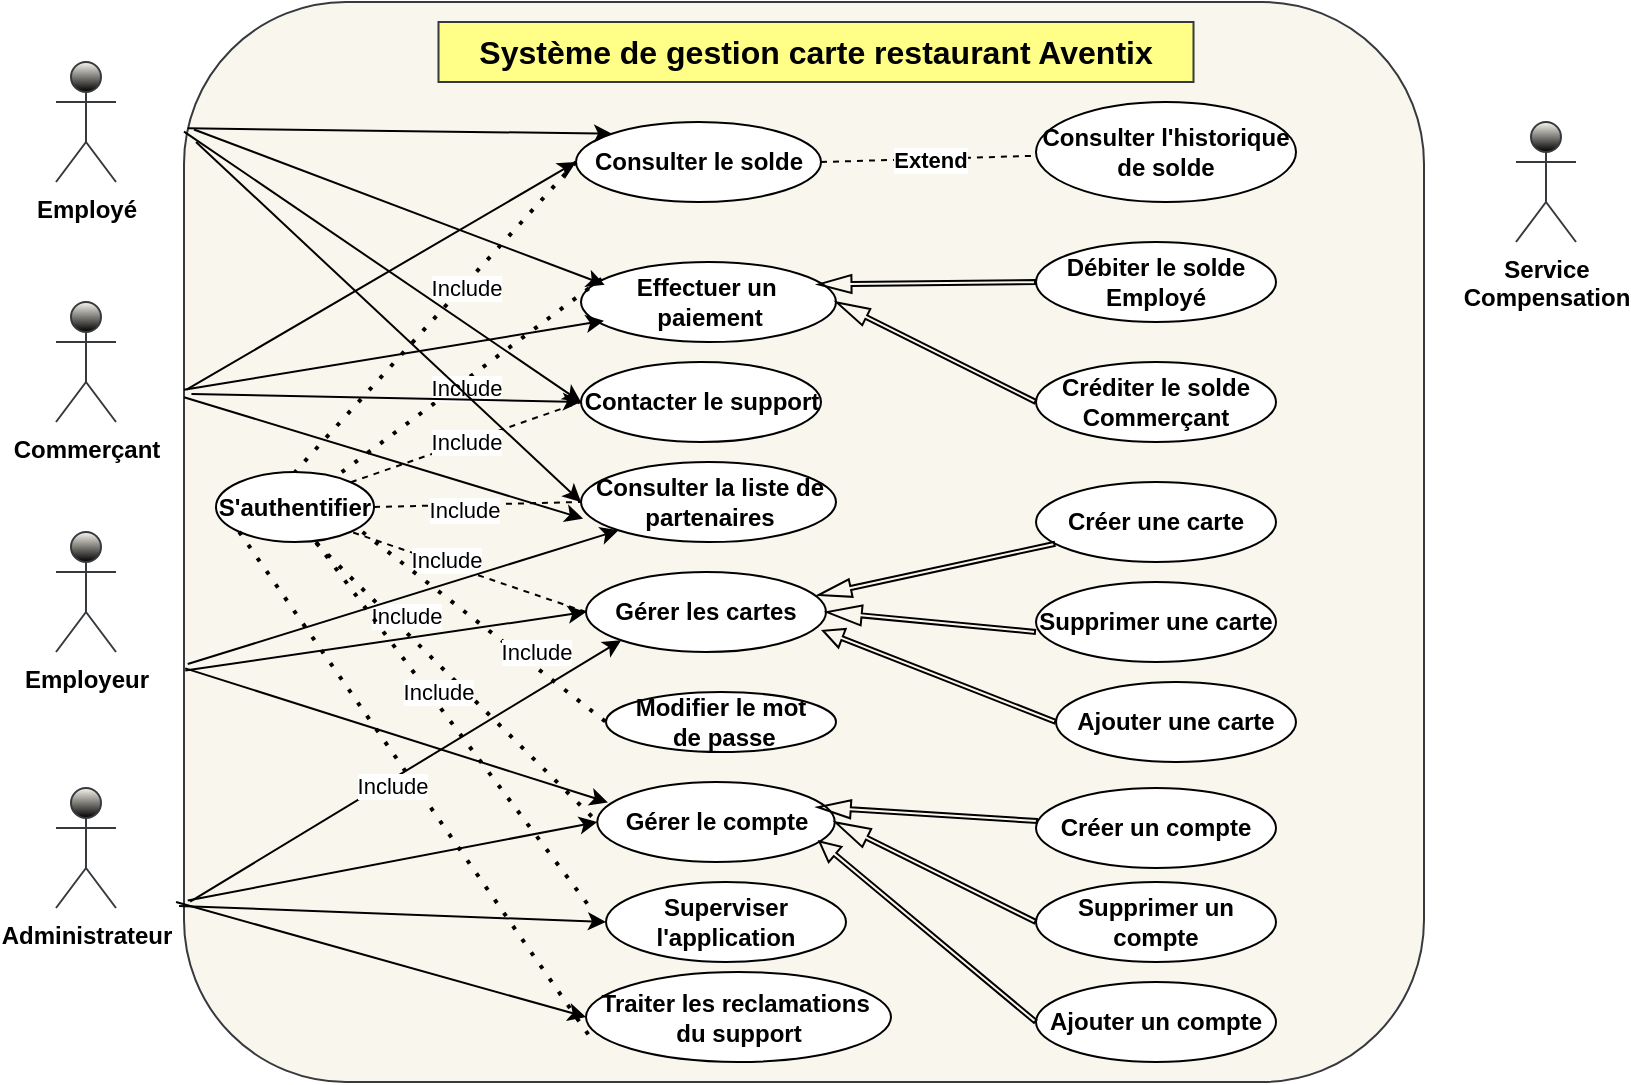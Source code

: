 <mxfile version="26.0.11">
  <diagram name="Page-1" id="EEWq-LYywZsjr-8HUKzn">
    <mxGraphModel dx="1050" dy="566" grid="1" gridSize="10" guides="1" tooltips="1" connect="1" arrows="1" fold="1" page="1" pageScale="1" pageWidth="827" pageHeight="1169" background="none" math="0" shadow="0">
      <root>
        <mxCell id="0" />
        <mxCell id="1" parent="0" />
        <mxCell id="HrDyO8nvaBUC3kqXnFug-1" value="" style="rounded=1;whiteSpace=wrap;html=1;fillColor=#f9f7ed;strokeColor=#36393d;fontStyle=1" parent="1" vertex="1">
          <mxGeometry x="104" y="10" width="620" height="540" as="geometry" />
        </mxCell>
        <mxCell id="lXcPuruQBqpot0zOTHIt-2" value="Employé" style="shape=umlActor;verticalLabelPosition=bottom;verticalAlign=top;html=1;outlineConnect=0;fillColor=#f9f7ed;strokeColor=#36393D;fontStyle=1;gradientColor=default;" parent="1" vertex="1">
          <mxGeometry x="40" y="40" width="30" height="60" as="geometry" />
        </mxCell>
        <mxCell id="lXcPuruQBqpot0zOTHIt-3" value="&lt;div&gt;Commerçant&lt;/div&gt;" style="shape=umlActor;verticalLabelPosition=bottom;verticalAlign=top;html=1;outlineConnect=0;fillColor=#f9f7ed;strokeColor=#36393d;fontStyle=1;gradientColor=default;" parent="1" vertex="1">
          <mxGeometry x="40" y="160" width="30" height="60" as="geometry" />
        </mxCell>
        <mxCell id="f-XQC71uX94ksuNOsDdL-1" value="&lt;div&gt;&lt;span&gt;Effectuer un&amp;nbsp;&lt;/span&gt;&lt;/div&gt;&lt;div&gt;&lt;span&gt;paiement &lt;/span&gt;&lt;/div&gt;" style="ellipse;whiteSpace=wrap;html=1;fontStyle=1" vertex="1" parent="1">
          <mxGeometry x="302.5" y="140" width="127.5" height="40" as="geometry" />
        </mxCell>
        <mxCell id="f-XQC71uX94ksuNOsDdL-2" value="&lt;span&gt;Gérer le compte&lt;/span&gt;" style="ellipse;whiteSpace=wrap;html=1;fontStyle=1" vertex="1" parent="1">
          <mxGeometry x="310.63" y="400" width="118.75" height="40" as="geometry" />
        </mxCell>
        <mxCell id="f-XQC71uX94ksuNOsDdL-3" value="S&#39;authentifier" style="ellipse;whiteSpace=wrap;html=1;fontStyle=1" vertex="1" parent="1">
          <mxGeometry x="120" y="245" width="79" height="35" as="geometry" />
        </mxCell>
        <mxCell id="f-XQC71uX94ksuNOsDdL-4" value="&lt;span&gt;Gérer les cartes&lt;/span&gt;" style="ellipse;whiteSpace=wrap;html=1;fontStyle=1" vertex="1" parent="1">
          <mxGeometry x="305" y="295" width="120" height="40" as="geometry" />
        </mxCell>
        <mxCell id="f-XQC71uX94ksuNOsDdL-5" value="Employeur" style="shape=umlActor;verticalLabelPosition=bottom;verticalAlign=top;html=1;fillColor=#f9f7ed;strokeColor=#36393d;fontStyle=1;gradientColor=default;" vertex="1" parent="1">
          <mxGeometry x="40" y="275" width="30" height="60" as="geometry" />
        </mxCell>
        <mxCell id="f-XQC71uX94ksuNOsDdL-6" value="Administrateur" style="shape=umlActor;verticalLabelPosition=bottom;verticalAlign=top;html=1;outlineConnect=0;fillColor=#f9f7ed;strokeColor=#36393d;fontStyle=1;gradientColor=default;" vertex="1" parent="1">
          <mxGeometry x="40" y="403" width="30" height="60" as="geometry" />
        </mxCell>
        <mxCell id="f-XQC71uX94ksuNOsDdL-7" value="&lt;span&gt;Consulter le solde&lt;/span&gt;" style="ellipse;whiteSpace=wrap;html=1;fontStyle=1" vertex="1" parent="1">
          <mxGeometry x="300" y="70" width="122.5" height="40" as="geometry" />
        </mxCell>
        <mxCell id="f-XQC71uX94ksuNOsDdL-8" value="" style="endArrow=none;dashed=1;html=1;dashPattern=1 3;strokeWidth=2;rounded=0;exitX=0.081;exitY=0.21;exitDx=0;exitDy=0;exitPerimeter=0;fontStyle=1" edge="1" parent="1" source="f-XQC71uX94ksuNOsDdL-1" target="f-XQC71uX94ksuNOsDdL-3">
          <mxGeometry width="50" height="50" relative="1" as="geometry">
            <mxPoint x="429" y="330" as="sourcePoint" />
            <mxPoint x="479" y="280" as="targetPoint" />
          </mxGeometry>
        </mxCell>
        <mxCell id="f-XQC71uX94ksuNOsDdL-14" value="Include" style="edgeLabel;html=1;align=center;verticalAlign=middle;resizable=0;points=[];fontStyle=0" vertex="1" connectable="0" parent="f-XQC71uX94ksuNOsDdL-8">
          <mxGeometry x="-0.049" y="1" relative="1" as="geometry">
            <mxPoint x="-5" y="6" as="offset" />
          </mxGeometry>
        </mxCell>
        <mxCell id="f-XQC71uX94ksuNOsDdL-9" value="" style="endArrow=none;dashed=1;html=1;rounded=0;entryX=1;entryY=1;entryDx=0;entryDy=0;exitX=0;exitY=0.5;exitDx=0;exitDy=0;fontStyle=1" edge="1" parent="1" source="f-XQC71uX94ksuNOsDdL-4" target="f-XQC71uX94ksuNOsDdL-3">
          <mxGeometry width="50" height="50" relative="1" as="geometry">
            <mxPoint x="409" y="431" as="sourcePoint" />
            <mxPoint x="212.772" y="308.358" as="targetPoint" />
          </mxGeometry>
        </mxCell>
        <mxCell id="f-XQC71uX94ksuNOsDdL-15" value="Include" style="edgeLabel;html=1;align=center;verticalAlign=middle;resizable=0;points=[];fontStyle=0" vertex="1" connectable="0" parent="f-XQC71uX94ksuNOsDdL-9">
          <mxGeometry x="0.197" y="-2" relative="1" as="geometry">
            <mxPoint as="offset" />
          </mxGeometry>
        </mxCell>
        <mxCell id="f-XQC71uX94ksuNOsDdL-10" value="" style="endArrow=none;dashed=1;html=1;dashPattern=1 3;strokeWidth=2;rounded=0;entryX=0.5;entryY=0;entryDx=0;entryDy=0;exitX=0;exitY=0.5;exitDx=0;exitDy=0;fontStyle=1" edge="1" parent="1" source="f-XQC71uX94ksuNOsDdL-7" target="f-XQC71uX94ksuNOsDdL-3">
          <mxGeometry width="50" height="50" relative="1" as="geometry">
            <mxPoint x="327.86" y="144.68" as="sourcePoint" />
            <mxPoint x="189.996" y="269.996" as="targetPoint" />
          </mxGeometry>
        </mxCell>
        <mxCell id="f-XQC71uX94ksuNOsDdL-13" value="Include" style="edgeLabel;html=1;align=center;verticalAlign=middle;resizable=0;points=[];fontStyle=0" vertex="1" connectable="0" parent="f-XQC71uX94ksuNOsDdL-10">
          <mxGeometry x="0.007" relative="1" as="geometry">
            <mxPoint x="16" y="-15" as="offset" />
          </mxGeometry>
        </mxCell>
        <mxCell id="f-XQC71uX94ksuNOsDdL-11" value="" style="endArrow=none;dashed=1;html=1;dashPattern=1 3;strokeWidth=2;rounded=0;exitX=0.635;exitY=1.017;exitDx=0;exitDy=0;entryX=0;entryY=0.5;entryDx=0;entryDy=0;exitPerimeter=0;fontStyle=1" edge="1" parent="1" source="f-XQC71uX94ksuNOsDdL-3" target="f-XQC71uX94ksuNOsDdL-2">
          <mxGeometry width="50" height="50" relative="1" as="geometry">
            <mxPoint x="439" y="340" as="sourcePoint" />
            <mxPoint x="469" y="322" as="targetPoint" />
          </mxGeometry>
        </mxCell>
        <mxCell id="f-XQC71uX94ksuNOsDdL-12" value="Include" style="edgeLabel;html=1;align=center;verticalAlign=middle;resizable=0;points=[];fontStyle=0" vertex="1" connectable="0" parent="f-XQC71uX94ksuNOsDdL-11">
          <mxGeometry x="-0.013" y="6" relative="1" as="geometry">
            <mxPoint x="-29" y="-28" as="offset" />
          </mxGeometry>
        </mxCell>
        <mxCell id="f-XQC71uX94ksuNOsDdL-19" value="&lt;div&gt;Service&lt;/div&gt;&lt;div&gt;Compensation&lt;/div&gt;" style="shape=umlActor;verticalLabelPosition=bottom;verticalAlign=top;html=1;outlineConnect=0;fillColor=#F9F7ED;strokeColor=#36393d;fontStyle=1;strokeWidth=1;gradientColor=default;" vertex="1" parent="1">
          <mxGeometry x="770" y="70" width="30" height="60" as="geometry" />
        </mxCell>
        <mxCell id="f-XQC71uX94ksuNOsDdL-20" value="" style="endArrow=none;dashed=1;html=1;rounded=0;exitX=1;exitY=0.5;exitDx=0;exitDy=0;fontStyle=1" edge="1" parent="1" source="f-XQC71uX94ksuNOsDdL-7" target="f-XQC71uX94ksuNOsDdL-21">
          <mxGeometry width="50" height="50" relative="1" as="geometry">
            <mxPoint x="390" y="320" as="sourcePoint" />
            <mxPoint x="440" y="270" as="targetPoint" />
          </mxGeometry>
        </mxCell>
        <mxCell id="f-XQC71uX94ksuNOsDdL-23" value="Extend" style="edgeLabel;html=1;align=center;verticalAlign=middle;resizable=0;points=[];fontStyle=1" vertex="1" connectable="0" parent="f-XQC71uX94ksuNOsDdL-20">
          <mxGeometry x="0.003" relative="1" as="geometry">
            <mxPoint as="offset" />
          </mxGeometry>
        </mxCell>
        <mxCell id="f-XQC71uX94ksuNOsDdL-21" value="Consulter l&#39;historique de solde" style="ellipse;whiteSpace=wrap;html=1;fontStyle=1" vertex="1" parent="1">
          <mxGeometry x="530" y="60" width="130" height="50" as="geometry" />
        </mxCell>
        <mxCell id="f-XQC71uX94ksuNOsDdL-25" value="Créer une carte " style="ellipse;whiteSpace=wrap;html=1;fontStyle=1" vertex="1" parent="1">
          <mxGeometry x="530" y="250" width="120" height="40" as="geometry" />
        </mxCell>
        <mxCell id="f-XQC71uX94ksuNOsDdL-26" value="" style="shape=flexArrow;endArrow=classic;html=1;rounded=0;width=2;endSize=5.14;endWidth=6;entryX=0.965;entryY=0.29;entryDx=0;entryDy=0;fontStyle=1;entryPerimeter=0;" edge="1" parent="1" source="f-XQC71uX94ksuNOsDdL-25" target="f-XQC71uX94ksuNOsDdL-4">
          <mxGeometry width="50" height="50" relative="1" as="geometry">
            <mxPoint x="522.66" y="400" as="sourcePoint" />
            <mxPoint x="430" y="470" as="targetPoint" />
            <Array as="points" />
          </mxGeometry>
        </mxCell>
        <mxCell id="f-XQC71uX94ksuNOsDdL-27" value="Supprimer une carte" style="ellipse;whiteSpace=wrap;html=1;fontStyle=1" vertex="1" parent="1">
          <mxGeometry x="530" y="300" width="120" height="40" as="geometry" />
        </mxCell>
        <mxCell id="f-XQC71uX94ksuNOsDdL-28" value="Ajouter une carte" style="ellipse;whiteSpace=wrap;html=1;fontStyle=1" vertex="1" parent="1">
          <mxGeometry x="540" y="350" width="120" height="40" as="geometry" />
        </mxCell>
        <mxCell id="f-XQC71uX94ksuNOsDdL-29" value="" style="shape=flexArrow;endArrow=classic;html=1;rounded=0;width=2;endSize=5.46;exitX=0;exitY=0.5;exitDx=0;exitDy=0;endWidth=7;fontStyle=1;entryX=1;entryY=0.5;entryDx=0;entryDy=0;" edge="1" parent="1" target="f-XQC71uX94ksuNOsDdL-4">
          <mxGeometry width="50" height="50" relative="1" as="geometry">
            <mxPoint x="530" y="325" as="sourcePoint" />
            <mxPoint x="430" y="340" as="targetPoint" />
            <Array as="points" />
          </mxGeometry>
        </mxCell>
        <mxCell id="f-XQC71uX94ksuNOsDdL-30" value="" style="shape=flexArrow;endArrow=classic;html=1;rounded=0;width=2;endSize=3.07;exitX=0;exitY=0.5;exitDx=0;exitDy=0;endWidth=7;entryX=0.984;entryY=0.73;entryDx=0;entryDy=0;entryPerimeter=0;fontStyle=1" edge="1" parent="1" source="f-XQC71uX94ksuNOsDdL-28" target="f-XQC71uX94ksuNOsDdL-4">
          <mxGeometry width="50" height="50" relative="1" as="geometry">
            <mxPoint x="565.66" y="377" as="sourcePoint" />
            <mxPoint x="420" y="320" as="targetPoint" />
            <Array as="points" />
          </mxGeometry>
        </mxCell>
        <mxCell id="f-XQC71uX94ksuNOsDdL-33" value="Créer un compte" style="ellipse;whiteSpace=wrap;html=1;fontStyle=1" vertex="1" parent="1">
          <mxGeometry x="530" y="403" width="120" height="40" as="geometry" />
        </mxCell>
        <mxCell id="f-XQC71uX94ksuNOsDdL-34" value="" style="shape=flexArrow;endArrow=classic;html=1;rounded=0;width=2;endSize=5.14;endWidth=6;entryX=0.925;entryY=0.315;entryDx=0;entryDy=0;fontStyle=1;entryPerimeter=0;" edge="1" parent="1" source="f-XQC71uX94ksuNOsDdL-33" target="f-XQC71uX94ksuNOsDdL-2">
          <mxGeometry width="50" height="50" relative="1" as="geometry">
            <mxPoint x="500" y="523" as="sourcePoint" />
            <mxPoint x="430" y="460" as="targetPoint" />
            <Array as="points" />
          </mxGeometry>
        </mxCell>
        <mxCell id="f-XQC71uX94ksuNOsDdL-35" value="Supprimer un compte" style="ellipse;whiteSpace=wrap;html=1;fontStyle=1" vertex="1" parent="1">
          <mxGeometry x="530" y="450" width="120" height="40" as="geometry" />
        </mxCell>
        <mxCell id="f-XQC71uX94ksuNOsDdL-36" value="Ajouter un compte" style="ellipse;whiteSpace=wrap;html=1;fontStyle=1" vertex="1" parent="1">
          <mxGeometry x="530" y="500" width="120" height="40" as="geometry" />
        </mxCell>
        <mxCell id="f-XQC71uX94ksuNOsDdL-37" value="" style="shape=flexArrow;endArrow=classic;html=1;rounded=0;width=2;endSize=5.46;exitX=0;exitY=0.5;exitDx=0;exitDy=0;endWidth=7;entryX=1;entryY=0.5;entryDx=0;entryDy=0;fontStyle=1" edge="1" parent="1" source="f-XQC71uX94ksuNOsDdL-35" target="f-XQC71uX94ksuNOsDdL-2">
          <mxGeometry width="50" height="50" relative="1" as="geometry">
            <mxPoint x="533" y="490" as="sourcePoint" />
            <mxPoint x="440" y="473" as="targetPoint" />
            <Array as="points" />
          </mxGeometry>
        </mxCell>
        <mxCell id="f-XQC71uX94ksuNOsDdL-38" value="" style="shape=flexArrow;endArrow=classic;html=1;rounded=0;entryX=0.932;entryY=0.735;entryDx=0;entryDy=0;width=2;endSize=3.07;exitX=0;exitY=0.5;exitDx=0;exitDy=0;endWidth=7;fontStyle=1;entryPerimeter=0;" edge="1" parent="1" source="f-XQC71uX94ksuNOsDdL-36" target="f-XQC71uX94ksuNOsDdL-2">
          <mxGeometry width="50" height="50" relative="1" as="geometry">
            <mxPoint x="543" y="500" as="sourcePoint" />
            <mxPoint x="437" y="479" as="targetPoint" />
            <Array as="points" />
          </mxGeometry>
        </mxCell>
        <mxCell id="f-XQC71uX94ksuNOsDdL-43" value="Créditer le solde Commerçant" style="ellipse;whiteSpace=wrap;html=1;fontStyle=1" vertex="1" parent="1">
          <mxGeometry x="530" y="190" width="120" height="40" as="geometry" />
        </mxCell>
        <mxCell id="f-XQC71uX94ksuNOsDdL-44" value="Débiter le solde Employé" style="ellipse;whiteSpace=wrap;html=1;fontStyle=1" vertex="1" parent="1">
          <mxGeometry x="530" y="130" width="120" height="40" as="geometry" />
        </mxCell>
        <mxCell id="f-XQC71uX94ksuNOsDdL-45" value="" style="shape=flexArrow;endArrow=classic;html=1;rounded=0;width=2;endSize=5.14;endWidth=6;entryX=0.928;entryY=0.28;entryDx=0;entryDy=0;entryPerimeter=0;exitX=0;exitY=0.5;exitDx=0;exitDy=0;fontStyle=1" edge="1" parent="1" source="f-XQC71uX94ksuNOsDdL-44" target="f-XQC71uX94ksuNOsDdL-1">
          <mxGeometry width="50" height="50" relative="1" as="geometry">
            <mxPoint x="548.5" y="160" as="sourcePoint" />
            <mxPoint x="422.5" y="205" as="targetPoint" />
            <Array as="points" />
          </mxGeometry>
        </mxCell>
        <mxCell id="f-XQC71uX94ksuNOsDdL-47" value="" style="shape=flexArrow;endArrow=classic;html=1;rounded=0;width=2;endSize=5.14;endWidth=6;entryX=1;entryY=0.5;entryDx=0;entryDy=0;exitX=0;exitY=0.5;exitDx=0;exitDy=0;fontStyle=1" edge="1" parent="1" source="f-XQC71uX94ksuNOsDdL-43" target="f-XQC71uX94ksuNOsDdL-1">
          <mxGeometry width="50" height="50" relative="1" as="geometry">
            <mxPoint x="540" y="160" as="sourcePoint" />
            <mxPoint x="424" y="191" as="targetPoint" />
            <Array as="points" />
          </mxGeometry>
        </mxCell>
        <mxCell id="f-XQC71uX94ksuNOsDdL-48" value="" style="endArrow=classic;html=1;rounded=0;entryX=0;entryY=0.5;entryDx=0;entryDy=0;exitX=0.003;exitY=0.832;exitDx=0;exitDy=0;exitPerimeter=0;fontStyle=1" edge="1" parent="1" source="HrDyO8nvaBUC3kqXnFug-1" target="f-XQC71uX94ksuNOsDdL-2">
          <mxGeometry width="50" height="50" relative="1" as="geometry">
            <mxPoint x="190" y="500" as="sourcePoint" />
            <mxPoint x="240" y="450" as="targetPoint" />
          </mxGeometry>
        </mxCell>
        <mxCell id="f-XQC71uX94ksuNOsDdL-50" value="" style="endArrow=classic;html=1;rounded=0;entryX=0;entryY=1;entryDx=0;entryDy=0;exitX=0.005;exitY=0.833;exitDx=0;exitDy=0;exitPerimeter=0;fontStyle=1" edge="1" parent="1" source="HrDyO8nvaBUC3kqXnFug-1" target="f-XQC71uX94ksuNOsDdL-4">
          <mxGeometry width="50" height="50" relative="1" as="geometry">
            <mxPoint x="142" y="472" as="sourcePoint" />
            <mxPoint x="300" y="473" as="targetPoint" />
            <Array as="points" />
          </mxGeometry>
        </mxCell>
        <mxCell id="f-XQC71uX94ksuNOsDdL-51" value="" style="endArrow=classic;html=1;rounded=0;entryX=0;entryY=0;entryDx=0;entryDy=0;exitX=0.003;exitY=0.117;exitDx=0;exitDy=0;exitPerimeter=0;fontStyle=1" edge="1" parent="1" source="HrDyO8nvaBUC3kqXnFug-1" target="f-XQC71uX94ksuNOsDdL-7">
          <mxGeometry width="50" height="50" relative="1" as="geometry">
            <mxPoint x="132" y="89.5" as="sourcePoint" />
            <mxPoint x="290" y="90.5" as="targetPoint" />
          </mxGeometry>
        </mxCell>
        <mxCell id="f-XQC71uX94ksuNOsDdL-53" value="&lt;div&gt;Modifier le mot&lt;/div&gt;&lt;div&gt;&amp;nbsp;de passe&lt;/div&gt;" style="ellipse;whiteSpace=wrap;html=1;fontStyle=1" vertex="1" parent="1">
          <mxGeometry x="315" y="355" width="115" height="30" as="geometry" />
        </mxCell>
        <mxCell id="f-XQC71uX94ksuNOsDdL-54" value="" style="endArrow=classic;html=1;rounded=0;exitX=0.008;exitY=0.118;exitDx=0;exitDy=0;exitPerimeter=0;entryX=0.093;entryY=0.285;entryDx=0;entryDy=0;entryPerimeter=0;fontStyle=1" edge="1" parent="1" source="HrDyO8nvaBUC3kqXnFug-1" target="f-XQC71uX94ksuNOsDdL-1">
          <mxGeometry width="50" height="50" relative="1" as="geometry">
            <mxPoint x="122" y="96" as="sourcePoint" />
            <mxPoint x="300" y="190" as="targetPoint" />
          </mxGeometry>
        </mxCell>
        <mxCell id="f-XQC71uX94ksuNOsDdL-55" value="" style="endArrow=classic;html=1;rounded=0;exitX=0;exitY=0.359;exitDx=0;exitDy=0;exitPerimeter=0;fontStyle=1;entryX=0.09;entryY=0.735;entryDx=0;entryDy=0;entryPerimeter=0;" edge="1" parent="1" source="HrDyO8nvaBUC3kqXnFug-1" target="f-XQC71uX94ksuNOsDdL-1">
          <mxGeometry width="50" height="50" relative="1" as="geometry">
            <mxPoint x="120" y="195.5" as="sourcePoint" />
            <mxPoint x="300" y="140" as="targetPoint" />
          </mxGeometry>
        </mxCell>
        <mxCell id="f-XQC71uX94ksuNOsDdL-56" value="" style="endArrow=classic;html=1;rounded=0;entryX=0;entryY=0.5;entryDx=0;entryDy=0;fontStyle=1;exitX=0.002;exitY=0.359;exitDx=0;exitDy=0;exitPerimeter=0;" edge="1" parent="1" source="HrDyO8nvaBUC3kqXnFug-1" target="f-XQC71uX94ksuNOsDdL-7">
          <mxGeometry width="50" height="50" relative="1" as="geometry">
            <mxPoint x="120" y="200" as="sourcePoint" />
            <mxPoint x="310" y="110.5" as="targetPoint" />
          </mxGeometry>
        </mxCell>
        <mxCell id="f-XQC71uX94ksuNOsDdL-57" value="&lt;div&gt;&lt;span&gt;&lt;font&gt;Système de gestion carte restaurant Aventix&lt;/font&gt;&lt;/span&gt;&lt;/div&gt;" style="text;html=1;align=center;verticalAlign=middle;whiteSpace=wrap;rounded=0;fillColor=#ffff88;strokeWidth=1;perimeterSpacing=10;strokeColor=#36393d;fontStyle=1;fontSize=16;" vertex="1" parent="1">
          <mxGeometry x="231.25" y="20" width="377.5" height="30" as="geometry" />
        </mxCell>
        <mxCell id="f-XQC71uX94ksuNOsDdL-60" value="" style="endArrow=none;dashed=1;html=1;dashPattern=1 3;strokeWidth=2;rounded=0;exitX=1;exitY=1;exitDx=0;exitDy=0;entryX=0;entryY=0.5;entryDx=0;entryDy=0;fontStyle=1;" edge="1" parent="1" target="f-XQC71uX94ksuNOsDdL-53">
          <mxGeometry width="50" height="50" relative="1" as="geometry">
            <mxPoint x="193.287" y="275.003" as="sourcePoint" />
            <mxPoint x="310.63" y="375.23" as="targetPoint" />
          </mxGeometry>
        </mxCell>
        <mxCell id="f-XQC71uX94ksuNOsDdL-61" value="Include" style="edgeLabel;html=1;align=center;verticalAlign=middle;resizable=0;points=[];fontStyle=0" vertex="1" connectable="0" parent="f-XQC71uX94ksuNOsDdL-60">
          <mxGeometry x="-0.013" y="6" relative="1" as="geometry">
            <mxPoint x="23" y="18" as="offset" />
          </mxGeometry>
        </mxCell>
        <mxCell id="f-XQC71uX94ksuNOsDdL-63" value="" style="endArrow=classic;html=1;rounded=0;fontStyle=1;entryX=0;entryY=0.5;entryDx=0;entryDy=0;exitX=0.001;exitY=0.619;exitDx=0;exitDy=0;exitPerimeter=0;" edge="1" parent="1" source="HrDyO8nvaBUC3kqXnFug-1" target="f-XQC71uX94ksuNOsDdL-4">
          <mxGeometry width="50" height="50" relative="1" as="geometry">
            <mxPoint x="111" y="330" as="sourcePoint" />
            <mxPoint x="300" y="319.5" as="targetPoint" />
          </mxGeometry>
        </mxCell>
        <mxCell id="f-XQC71uX94ksuNOsDdL-64" value="" style="endArrow=classic;html=1;rounded=0;fontStyle=1;entryX=0.045;entryY=0.255;entryDx=0;entryDy=0;entryPerimeter=0;exitX=0.001;exitY=0.617;exitDx=0;exitDy=0;exitPerimeter=0;" edge="1" parent="1" source="HrDyO8nvaBUC3kqXnFug-1" target="f-XQC71uX94ksuNOsDdL-2">
          <mxGeometry width="50" height="50" relative="1" as="geometry">
            <mxPoint x="110" y="330" as="sourcePoint" />
            <mxPoint x="300" y="440" as="targetPoint" />
          </mxGeometry>
        </mxCell>
        <mxCell id="f-XQC71uX94ksuNOsDdL-65" value="Contacter le support " style="ellipse;whiteSpace=wrap;html=1;fontStyle=1" vertex="1" parent="1">
          <mxGeometry x="302.5" y="190" width="120" height="40" as="geometry" />
        </mxCell>
        <mxCell id="f-XQC71uX94ksuNOsDdL-66" value="Superviser l&#39;application " style="ellipse;whiteSpace=wrap;html=1;fontStyle=1" vertex="1" parent="1">
          <mxGeometry x="315" y="450" width="120" height="40" as="geometry" />
        </mxCell>
        <mxCell id="f-XQC71uX94ksuNOsDdL-67" value="Include" style="endArrow=none;dashed=1;html=1;rounded=0;exitX=1;exitY=0;exitDx=0;exitDy=0;fontStyle=0;entryX=0;entryY=0.5;entryDx=0;entryDy=0;" edge="1" parent="1" source="f-XQC71uX94ksuNOsDdL-3" target="f-XQC71uX94ksuNOsDdL-65">
          <mxGeometry width="50" height="50" relative="1" as="geometry">
            <mxPoint x="249" y="253" as="sourcePoint" />
            <mxPoint x="300" y="230" as="targetPoint" />
          </mxGeometry>
        </mxCell>
        <mxCell id="f-XQC71uX94ksuNOsDdL-71" value="Consulter la liste de partenaires" style="ellipse;whiteSpace=wrap;html=1;fontStyle=1" vertex="1" parent="1">
          <mxGeometry x="302.5" y="240" width="127.5" height="40" as="geometry" />
        </mxCell>
        <mxCell id="f-XQC71uX94ksuNOsDdL-73" value="Include" style="endArrow=none;dashed=1;html=1;rounded=0;exitX=1;exitY=0.5;exitDx=0;exitDy=0;fontStyle=0;entryX=0;entryY=0.5;entryDx=0;entryDy=0;" edge="1" parent="1" source="f-XQC71uX94ksuNOsDdL-3" target="f-XQC71uX94ksuNOsDdL-71">
          <mxGeometry x="-0.143" y="-3" width="50" height="50" relative="1" as="geometry">
            <mxPoint x="259" y="263" as="sourcePoint" />
            <mxPoint x="328" y="251" as="targetPoint" />
            <mxPoint as="offset" />
          </mxGeometry>
        </mxCell>
        <mxCell id="f-XQC71uX94ksuNOsDdL-74" value="" style="endArrow=classic;html=1;rounded=0;entryX=0;entryY=0.5;entryDx=0;entryDy=0;exitX=-0.004;exitY=0.837;exitDx=0;exitDy=0;exitPerimeter=0;fontStyle=1" edge="1" parent="1" source="HrDyO8nvaBUC3kqXnFug-1" target="f-XQC71uX94ksuNOsDdL-66">
          <mxGeometry width="50" height="50" relative="1" as="geometry">
            <mxPoint x="122" y="469" as="sourcePoint" />
            <mxPoint x="320" y="473" as="targetPoint" />
          </mxGeometry>
        </mxCell>
        <mxCell id="f-XQC71uX94ksuNOsDdL-75" value="" style="endArrow=none;dashed=1;html=1;dashPattern=1 3;strokeWidth=2;rounded=0;entryX=0;entryY=0.5;entryDx=0;entryDy=0;fontStyle=1" edge="1" parent="1">
          <mxGeometry width="50" height="50" relative="1" as="geometry">
            <mxPoint x="170" y="280" as="sourcePoint" />
            <mxPoint x="308.75" y="465" as="targetPoint" />
          </mxGeometry>
        </mxCell>
        <mxCell id="f-XQC71uX94ksuNOsDdL-76" value="Include" style="edgeLabel;html=1;align=center;verticalAlign=middle;resizable=0;points=[];fontStyle=0" vertex="1" connectable="0" parent="f-XQC71uX94ksuNOsDdL-75">
          <mxGeometry x="-0.013" y="6" relative="1" as="geometry">
            <mxPoint x="-12" y="-13" as="offset" />
          </mxGeometry>
        </mxCell>
        <mxCell id="f-XQC71uX94ksuNOsDdL-77" value="" style="endArrow=classic;html=1;rounded=0;exitX=0;exitY=0.12;exitDx=0;exitDy=0;exitPerimeter=0;entryX=0;entryY=0.5;entryDx=0;entryDy=0;fontStyle=1" edge="1" parent="1" source="HrDyO8nvaBUC3kqXnFug-1" target="f-XQC71uX94ksuNOsDdL-65">
          <mxGeometry width="50" height="50" relative="1" as="geometry">
            <mxPoint x="125" y="84" as="sourcePoint" />
            <mxPoint x="324" y="161" as="targetPoint" />
          </mxGeometry>
        </mxCell>
        <mxCell id="f-XQC71uX94ksuNOsDdL-78" value="" style="endArrow=classic;html=1;rounded=0;exitX=0.006;exitY=0.363;exitDx=0;exitDy=0;exitPerimeter=0;entryX=0;entryY=0.5;entryDx=0;entryDy=0;fontStyle=1" edge="1" parent="1" source="HrDyO8nvaBUC3kqXnFug-1" target="f-XQC71uX94ksuNOsDdL-65">
          <mxGeometry width="50" height="50" relative="1" as="geometry">
            <mxPoint x="135" y="94" as="sourcePoint" />
            <mxPoint x="334" y="171" as="targetPoint" />
          </mxGeometry>
        </mxCell>
        <mxCell id="f-XQC71uX94ksuNOsDdL-79" value="Traiter les reclamations&amp;nbsp; du support" style="ellipse;whiteSpace=wrap;html=1;fontStyle=1" vertex="1" parent="1">
          <mxGeometry x="305" y="495" width="152.5" height="45" as="geometry" />
        </mxCell>
        <mxCell id="f-XQC71uX94ksuNOsDdL-82" value="" style="endArrow=classic;html=1;rounded=0;entryX=0;entryY=0.5;entryDx=0;entryDy=0;fontStyle=1" edge="1" parent="1" target="f-XQC71uX94ksuNOsDdL-79">
          <mxGeometry width="50" height="50" relative="1" as="geometry">
            <mxPoint x="100" y="460" as="sourcePoint" />
            <mxPoint x="325" y="480" as="targetPoint" />
          </mxGeometry>
        </mxCell>
        <mxCell id="f-XQC71uX94ksuNOsDdL-83" value="" style="endArrow=none;dashed=1;html=1;dashPattern=1 3;strokeWidth=2;rounded=0;entryX=0.021;entryY=0.76;entryDx=0;entryDy=0;fontStyle=1;entryPerimeter=0;exitX=0;exitY=1;exitDx=0;exitDy=0;" edge="1" parent="1" source="f-XQC71uX94ksuNOsDdL-3" target="f-XQC71uX94ksuNOsDdL-79">
          <mxGeometry width="50" height="50" relative="1" as="geometry">
            <mxPoint x="165.029" y="285.005" as="sourcePoint" />
            <mxPoint x="318.75" y="475" as="targetPoint" />
          </mxGeometry>
        </mxCell>
        <mxCell id="f-XQC71uX94ksuNOsDdL-84" value="Include" style="edgeLabel;html=1;align=center;verticalAlign=middle;resizable=0;points=[];fontStyle=0" vertex="1" connectable="0" parent="f-XQC71uX94ksuNOsDdL-83">
          <mxGeometry x="-0.013" y="6" relative="1" as="geometry">
            <mxPoint x="-16" y="5" as="offset" />
          </mxGeometry>
        </mxCell>
        <mxCell id="f-XQC71uX94ksuNOsDdL-86" value="" style="endArrow=classic;html=1;rounded=0;entryX=0;entryY=0.5;entryDx=0;entryDy=0;fontStyle=1" edge="1" parent="1" target="f-XQC71uX94ksuNOsDdL-71">
          <mxGeometry width="50" height="50" relative="1" as="geometry">
            <mxPoint x="110" y="80" as="sourcePoint" />
            <mxPoint x="324" y="161" as="targetPoint" />
          </mxGeometry>
        </mxCell>
        <mxCell id="f-XQC71uX94ksuNOsDdL-87" value="" style="endArrow=classic;html=1;rounded=0;exitX=0;exitY=0.366;exitDx=0;exitDy=0;exitPerimeter=0;entryX=0.008;entryY=0.707;entryDx=0;entryDy=0;entryPerimeter=0;fontStyle=1" edge="1" parent="1" source="HrDyO8nvaBUC3kqXnFug-1" target="f-XQC71uX94ksuNOsDdL-71">
          <mxGeometry width="50" height="50" relative="1" as="geometry">
            <mxPoint x="129" y="94" as="sourcePoint" />
            <mxPoint x="334" y="171" as="targetPoint" />
          </mxGeometry>
        </mxCell>
        <mxCell id="f-XQC71uX94ksuNOsDdL-88" value="" style="endArrow=classic;html=1;rounded=0;exitX=0.003;exitY=0.613;exitDx=0;exitDy=0;exitPerimeter=0;entryX=0;entryY=1;entryDx=0;entryDy=0;fontStyle=1" edge="1" parent="1" source="HrDyO8nvaBUC3kqXnFug-1" target="f-XQC71uX94ksuNOsDdL-71">
          <mxGeometry width="50" height="50" relative="1" as="geometry">
            <mxPoint x="139" y="104" as="sourcePoint" />
            <mxPoint x="344" y="181" as="targetPoint" />
          </mxGeometry>
        </mxCell>
      </root>
    </mxGraphModel>
  </diagram>
</mxfile>
